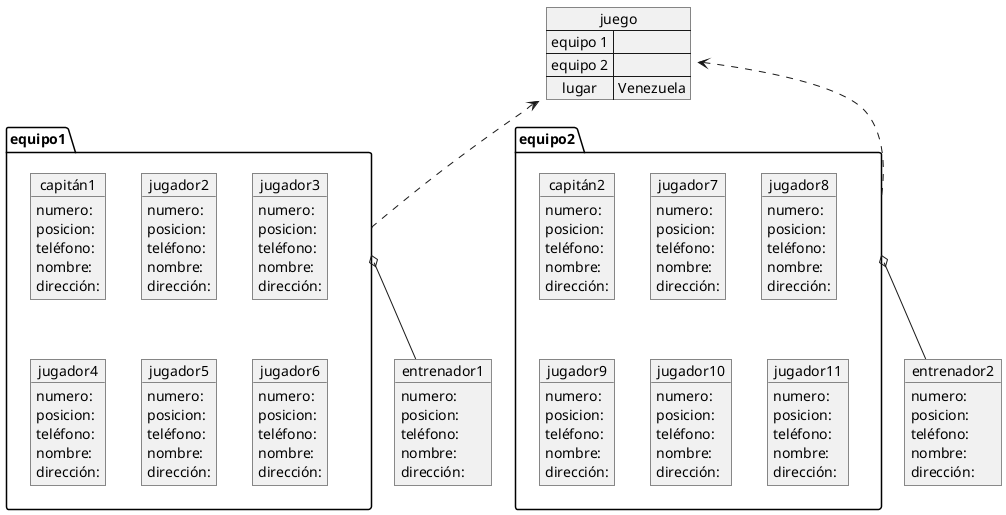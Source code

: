 @startuml


map juego {
 equipo 1 => 
 equipo 2 => 
 lugar => Venezuela
}

object entrenador1{
        numero:
        posicion:
        teléfono:
        nombre:
        dirección:
}
object entrenador2{
        numero:
        posicion:
        teléfono:
        nombre:
        dirección:
}
package equipo1{
    object capitán1{
        numero:
        posicion:
        teléfono:
        nombre:
        dirección:
    }
    object jugador2{
        numero:
        posicion:
        teléfono:
        nombre:
        dirección:
    }
    object jugador3{
        numero:
        posicion:
        teléfono:
        nombre:
        dirección:
    }
    object jugador4{
        numero:
        posicion:
        teléfono:
        nombre:
        dirección:
    }
    object jugador5{
        numero:
        posicion:
        teléfono:
        nombre:
        dirección:
    }
    object jugador6{
        numero:
        posicion:
        teléfono:
        nombre:
        dirección:
    }
}
package equipo2{
    object capitán2{
        numero:
        posicion:
        teléfono:
        nombre:
        dirección:
    }
    object jugador7{
        numero:
        posicion:
        teléfono:
        nombre:
        dirección:
    }
    object jugador8{
        numero:
        posicion:
        teléfono:
        nombre:
        dirección:
    }
    object jugador9{
        numero:
        posicion:
        teléfono:
        nombre:
        dirección:
    }
    object jugador10{
        numero:
        posicion:
        teléfono:
        nombre:
        dirección:
    }
    object jugador11{
        numero:
        posicion:
        teléfono:
        nombre:
        dirección:
    }
}
equipo1 o-- entrenador1
equipo2 o-- entrenador2
juego <.. equipo1
juego <.. equipo2
@enduml